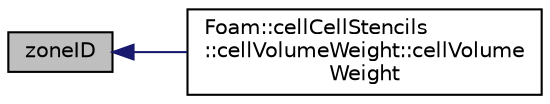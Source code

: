 digraph "zoneID"
{
  bgcolor="transparent";
  edge [fontname="Helvetica",fontsize="10",labelfontname="Helvetica",labelfontsize="10"];
  node [fontname="Helvetica",fontsize="10",shape=record];
  rankdir="LR";
  Node1 [label="zoneID",height=0.2,width=0.4,color="black", fillcolor="grey75", style="filled" fontcolor="black"];
  Node1 -> Node2 [dir="back",color="midnightblue",fontsize="10",style="solid",fontname="Helvetica"];
  Node2 [label="Foam::cellCellStencils\l::cellVolumeWeight::cellVolume\lWeight",height=0.2,width=0.4,color="black",URL="$classFoam_1_1cellCellStencils_1_1cellVolumeWeight.html#a2feadb1f27ae2105eac53af2fa997430",tooltip="Construct from fvMesh. "];
}
